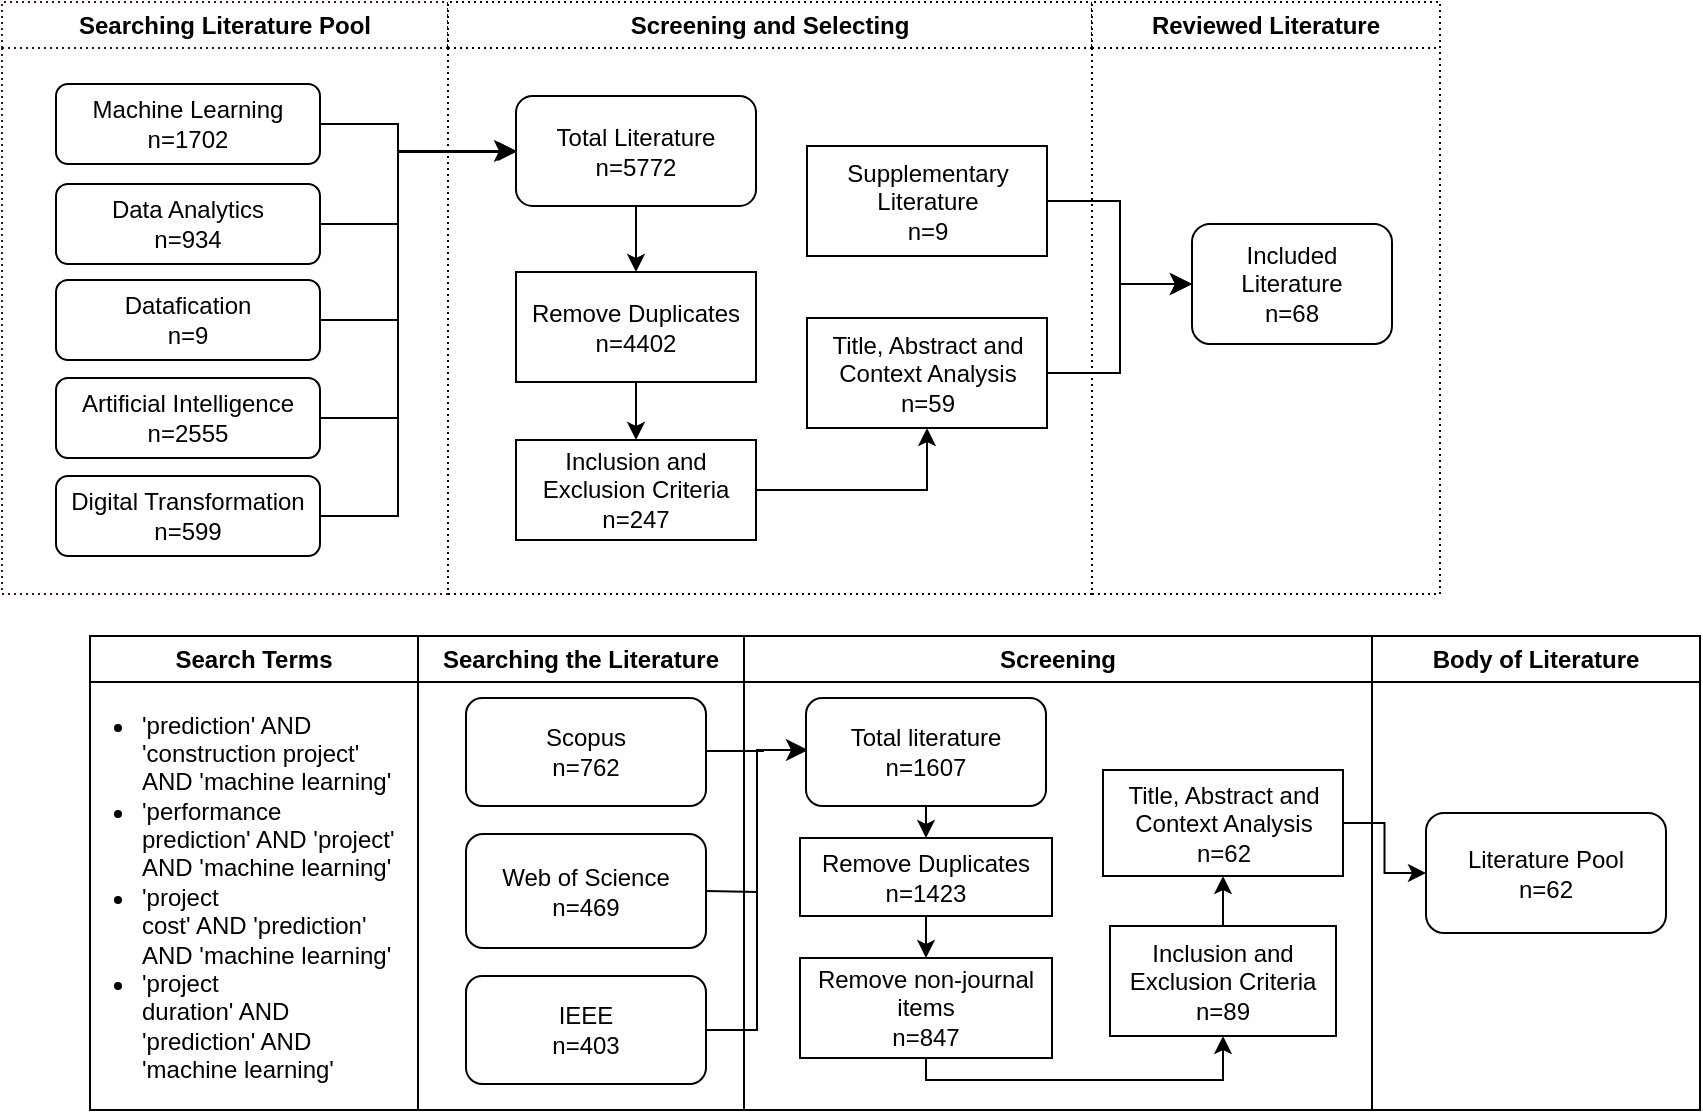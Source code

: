 <mxfile version="22.1.16" type="github" pages="2">
  <diagram name="Page-1" id="Y3MSRMU1QuGR4138dJbL">
    <mxGraphModel dx="796" dy="627" grid="0" gridSize="10" guides="1" tooltips="1" connect="1" arrows="1" fold="1" page="1" pageScale="1" pageWidth="827" pageHeight="1169" math="0" shadow="0">
      <root>
        <mxCell id="0" />
        <mxCell id="1" parent="0" />
        <mxCell id="XcS65sXRcS4xSGwp1r07-15" value="Search Terms" style="swimlane;whiteSpace=wrap;html=1;" parent="1" vertex="1">
          <mxGeometry x="72" y="488" width="164" height="237" as="geometry" />
        </mxCell>
        <mxCell id="XcS65sXRcS4xSGwp1r07-34" value="&lt;ul&gt;&lt;li&gt;&#39;prediction&#39; AND &#39;construction project&#39; AND &#39;machine learning&#39;&lt;br&gt;&lt;/li&gt;&lt;li&gt;&#39;performance&lt;br&gt;prediction&#39; AND &#39;project&#39; AND &#39;machine learning&#39;&lt;br&gt;&lt;/li&gt;&lt;li&gt;&#39;project&lt;br/&gt;cost&#39; AND &#39;prediction&#39; AND &#39;machine learning&#39;&lt;br&gt;&lt;/li&gt;&lt;li&gt;&#39;project&lt;br/&gt;duration&#39; AND &#39;prediction&#39; AND &#39;machine learning&#39;&lt;br&gt;&lt;/li&gt;&lt;/ul&gt;" style="text;strokeColor=none;fillColor=none;html=1;whiteSpace=wrap;verticalAlign=middle;overflow=hidden;" parent="XcS65sXRcS4xSGwp1r07-15" vertex="1">
          <mxGeometry x="-16" y="23" width="172" height="204" as="geometry" />
        </mxCell>
        <mxCell id="XcS65sXRcS4xSGwp1r07-16" value="Searching the Literature" style="swimlane;whiteSpace=wrap;html=1;startSize=23;" parent="1" vertex="1">
          <mxGeometry x="236" y="488" width="163" height="237" as="geometry" />
        </mxCell>
        <mxCell id="XcS65sXRcS4xSGwp1r07-21" value="IEEE&lt;br&gt;n=403" style="rounded=1;whiteSpace=wrap;html=1;" parent="XcS65sXRcS4xSGwp1r07-16" vertex="1">
          <mxGeometry x="24" y="170" width="120" height="54" as="geometry" />
        </mxCell>
        <mxCell id="XcS65sXRcS4xSGwp1r07-22" value="Web of Science&lt;br&gt;n=469" style="rounded=1;whiteSpace=wrap;html=1;" parent="XcS65sXRcS4xSGwp1r07-16" vertex="1">
          <mxGeometry x="24" y="99" width="120" height="57" as="geometry" />
        </mxCell>
        <mxCell id="XcS65sXRcS4xSGwp1r07-23" value="Scopus&lt;br&gt;n=762" style="rounded=1;whiteSpace=wrap;html=1;" parent="XcS65sXRcS4xSGwp1r07-16" vertex="1">
          <mxGeometry x="24" y="31" width="120" height="54" as="geometry" />
        </mxCell>
        <mxCell id="XcS65sXRcS4xSGwp1r07-35" value="" style="edgeStyle=elbowEdgeStyle;elbow=horizontal;endArrow=classic;html=1;curved=0;rounded=0;endSize=8;startSize=8;exitX=1;exitY=0.5;exitDx=0;exitDy=0;" parent="XcS65sXRcS4xSGwp1r07-16" source="XcS65sXRcS4xSGwp1r07-21" edge="1">
          <mxGeometry width="50" height="50" relative="1" as="geometry">
            <mxPoint x="148" y="203" as="sourcePoint" />
            <mxPoint x="195" y="57" as="targetPoint" />
            <Array as="points" />
          </mxGeometry>
        </mxCell>
        <mxCell id="XcS65sXRcS4xSGwp1r07-40" value="" style="endArrow=none;html=1;rounded=0;exitX=1;exitY=0.5;exitDx=0;exitDy=0;" parent="XcS65sXRcS4xSGwp1r07-16" edge="1">
          <mxGeometry width="50" height="50" relative="1" as="geometry">
            <mxPoint x="144" y="57.5" as="sourcePoint" />
            <mxPoint x="173" y="57.5" as="targetPoint" />
            <Array as="points" />
          </mxGeometry>
        </mxCell>
        <mxCell id="XcS65sXRcS4xSGwp1r07-20" value="Screening" style="swimlane;whiteSpace=wrap;html=1;" parent="1" vertex="1">
          <mxGeometry x="399" y="488" width="314" height="237" as="geometry" />
        </mxCell>
        <mxCell id="XcS65sXRcS4xSGwp1r07-38" value="" style="endArrow=none;html=1;rounded=0;exitX=1;exitY=0.5;exitDx=0;exitDy=0;" parent="XcS65sXRcS4xSGwp1r07-20" source="XcS65sXRcS4xSGwp1r07-22" edge="1">
          <mxGeometry width="50" height="50" relative="1" as="geometry">
            <mxPoint x="-19" y="135" as="sourcePoint" />
            <mxPoint x="7" y="128" as="targetPoint" />
            <Array as="points" />
          </mxGeometry>
        </mxCell>
        <mxCell id="XcS65sXRcS4xSGwp1r07-27" value="Total literature&lt;br&gt;n=1607" style="rounded=1;whiteSpace=wrap;html=1;" parent="XcS65sXRcS4xSGwp1r07-20" vertex="1">
          <mxGeometry x="31" y="31" width="120" height="54" as="geometry" />
        </mxCell>
        <mxCell id="XcS65sXRcS4xSGwp1r07-48" value="" style="edgeStyle=orthogonalEdgeStyle;rounded=0;orthogonalLoop=1;jettySize=auto;html=1;" parent="XcS65sXRcS4xSGwp1r07-20" source="XcS65sXRcS4xSGwp1r07-41" target="XcS65sXRcS4xSGwp1r07-43" edge="1">
          <mxGeometry relative="1" as="geometry" />
        </mxCell>
        <mxCell id="XcS65sXRcS4xSGwp1r07-41" value="Remove Duplicates&lt;br&gt;n=1423" style="rounded=0;whiteSpace=wrap;html=1;" parent="XcS65sXRcS4xSGwp1r07-20" vertex="1">
          <mxGeometry x="28" y="101" width="126" height="39" as="geometry" />
        </mxCell>
        <mxCell id="XcS65sXRcS4xSGwp1r07-42" value="" style="endArrow=classic;html=1;rounded=0;exitX=0.5;exitY=1;exitDx=0;exitDy=0;entryX=0.5;entryY=0;entryDx=0;entryDy=0;" parent="XcS65sXRcS4xSGwp1r07-20" source="XcS65sXRcS4xSGwp1r07-27" target="XcS65sXRcS4xSGwp1r07-41" edge="1">
          <mxGeometry width="50" height="50" relative="1" as="geometry">
            <mxPoint x="-38" y="280" as="sourcePoint" />
            <mxPoint x="12" y="230" as="targetPoint" />
          </mxGeometry>
        </mxCell>
        <mxCell id="XcS65sXRcS4xSGwp1r07-55" style="edgeStyle=orthogonalEdgeStyle;rounded=0;orthogonalLoop=1;jettySize=auto;html=1;entryX=0.5;entryY=1;entryDx=0;entryDy=0;" parent="XcS65sXRcS4xSGwp1r07-20" source="XcS65sXRcS4xSGwp1r07-43" target="XcS65sXRcS4xSGwp1r07-45" edge="1">
          <mxGeometry relative="1" as="geometry">
            <mxPoint x="113" y="229" as="targetPoint" />
            <Array as="points">
              <mxPoint x="91" y="222" />
              <mxPoint x="240" y="222" />
            </Array>
          </mxGeometry>
        </mxCell>
        <mxCell id="XcS65sXRcS4xSGwp1r07-43" value="Remove non-journal items&lt;br&gt;n=847" style="rounded=0;whiteSpace=wrap;html=1;" parent="XcS65sXRcS4xSGwp1r07-20" vertex="1">
          <mxGeometry x="28" y="161" width="126" height="50" as="geometry" />
        </mxCell>
        <mxCell id="XcS65sXRcS4xSGwp1r07-57" value="" style="edgeStyle=orthogonalEdgeStyle;rounded=0;orthogonalLoop=1;jettySize=auto;html=1;" parent="XcS65sXRcS4xSGwp1r07-20" source="XcS65sXRcS4xSGwp1r07-45" target="XcS65sXRcS4xSGwp1r07-56" edge="1">
          <mxGeometry relative="1" as="geometry" />
        </mxCell>
        <mxCell id="XcS65sXRcS4xSGwp1r07-45" value="Inclusion and Exclusion Criteria&lt;br&gt;n=89" style="rounded=0;whiteSpace=wrap;html=1;" parent="XcS65sXRcS4xSGwp1r07-20" vertex="1">
          <mxGeometry x="183" y="145" width="113" height="55" as="geometry" />
        </mxCell>
        <mxCell id="XcS65sXRcS4xSGwp1r07-56" value="Title, Abstract and Context Analysis&lt;br&gt;n=62" style="whiteSpace=wrap;html=1;rounded=0;" parent="XcS65sXRcS4xSGwp1r07-20" vertex="1">
          <mxGeometry x="179.5" y="67" width="120" height="53" as="geometry" />
        </mxCell>
        <mxCell id="XcS65sXRcS4xSGwp1r07-24" value="Body of Literature" style="swimlane;whiteSpace=wrap;html=1;" parent="1" vertex="1">
          <mxGeometry x="713" y="488" width="164" height="237" as="geometry" />
        </mxCell>
        <mxCell id="XcS65sXRcS4xSGwp1r07-58" value="Literature Pool&lt;br&gt;n=62" style="rounded=1;whiteSpace=wrap;html=1;" parent="XcS65sXRcS4xSGwp1r07-24" vertex="1">
          <mxGeometry x="27" y="88.5" width="120" height="60" as="geometry" />
        </mxCell>
        <mxCell id="XcS65sXRcS4xSGwp1r07-59" value="" style="edgeStyle=orthogonalEdgeStyle;rounded=0;orthogonalLoop=1;jettySize=auto;html=1;" parent="1" source="XcS65sXRcS4xSGwp1r07-56" target="XcS65sXRcS4xSGwp1r07-58" edge="1">
          <mxGeometry relative="1" as="geometry" />
        </mxCell>
        <mxCell id="hQWmsBoflfajF91AkxQe-1" value="Searching Literature Pool" style="swimlane;whiteSpace=wrap;html=1;startSize=23;strokeColor=#371515;dashed=1;dashPattern=1 2;" parent="1" vertex="1">
          <mxGeometry x="28" y="171" width="223" height="296" as="geometry">
            <mxRectangle x="28" y="183" width="181" height="26" as="alternateBounds" />
          </mxGeometry>
        </mxCell>
        <mxCell id="hQWmsBoflfajF91AkxQe-2" value="Artificial Intelligence&lt;br&gt;n=2555" style="rounded=1;whiteSpace=wrap;html=1;" parent="hQWmsBoflfajF91AkxQe-1" vertex="1">
          <mxGeometry x="27" y="188" width="132" height="40" as="geometry" />
        </mxCell>
        <mxCell id="hQWmsBoflfajF91AkxQe-3" value="Datafication&lt;br&gt;n=9" style="rounded=1;whiteSpace=wrap;html=1;" parent="hQWmsBoflfajF91AkxQe-1" vertex="1">
          <mxGeometry x="27" y="139" width="132" height="40" as="geometry" />
        </mxCell>
        <mxCell id="hQWmsBoflfajF91AkxQe-4" value="Machine Learning&lt;br&gt;n=1702" style="rounded=1;whiteSpace=wrap;html=1;" parent="hQWmsBoflfajF91AkxQe-1" vertex="1">
          <mxGeometry x="27" y="41" width="132" height="40" as="geometry" />
        </mxCell>
        <mxCell id="hQWmsBoflfajF91AkxQe-21" value="Data Analytics&lt;br&gt;n=934" style="rounded=1;whiteSpace=wrap;html=1;" parent="hQWmsBoflfajF91AkxQe-1" vertex="1">
          <mxGeometry x="27" y="91" width="132" height="40" as="geometry" />
        </mxCell>
        <mxCell id="hQWmsBoflfajF91AkxQe-23" value="Digital Transformation&lt;br&gt;n=599" style="rounded=1;whiteSpace=wrap;html=1;" parent="hQWmsBoflfajF91AkxQe-1" vertex="1">
          <mxGeometry x="27" y="237" width="132" height="40" as="geometry" />
        </mxCell>
        <mxCell id="hQWmsBoflfajF91AkxQe-7" value="Screening and Selecting" style="swimlane;whiteSpace=wrap;html=1;dashed=1;dashPattern=1 2;" parent="1" vertex="1">
          <mxGeometry x="251" y="171" width="322" height="296" as="geometry" />
        </mxCell>
        <mxCell id="hQWmsBoflfajF91AkxQe-9" value="Total Literature&lt;br&gt;n=5772" style="rounded=1;whiteSpace=wrap;html=1;" parent="hQWmsBoflfajF91AkxQe-7" vertex="1">
          <mxGeometry x="34" y="47" width="120" height="55" as="geometry" />
        </mxCell>
        <mxCell id="hQWmsBoflfajF91AkxQe-10" value="" style="edgeStyle=orthogonalEdgeStyle;rounded=0;orthogonalLoop=1;jettySize=auto;html=1;" parent="hQWmsBoflfajF91AkxQe-7" source="hQWmsBoflfajF91AkxQe-11" target="hQWmsBoflfajF91AkxQe-14" edge="1">
          <mxGeometry relative="1" as="geometry" />
        </mxCell>
        <mxCell id="hQWmsBoflfajF91AkxQe-11" value="Remove Duplicates&lt;br&gt;n=4402" style="rounded=0;whiteSpace=wrap;html=1;" parent="hQWmsBoflfajF91AkxQe-7" vertex="1">
          <mxGeometry x="34" y="135" width="120" height="55" as="geometry" />
        </mxCell>
        <mxCell id="hQWmsBoflfajF91AkxQe-12" value="" style="endArrow=classic;html=1;rounded=0;exitX=0.5;exitY=1;exitDx=0;exitDy=0;entryX=0.5;entryY=0;entryDx=0;entryDy=0;" parent="hQWmsBoflfajF91AkxQe-7" source="hQWmsBoflfajF91AkxQe-9" target="hQWmsBoflfajF91AkxQe-11" edge="1">
          <mxGeometry width="50" height="50" relative="1" as="geometry">
            <mxPoint x="-38" y="280" as="sourcePoint" />
            <mxPoint x="12" y="230" as="targetPoint" />
          </mxGeometry>
        </mxCell>
        <mxCell id="hQWmsBoflfajF91AkxQe-14" value="Inclusion and Exclusion Criteria&lt;br&gt;n=247" style="rounded=0;whiteSpace=wrap;html=1;" parent="hQWmsBoflfajF91AkxQe-7" vertex="1">
          <mxGeometry x="34" y="219" width="120" height="50" as="geometry" />
        </mxCell>
        <mxCell id="hQWmsBoflfajF91AkxQe-16" value="Title, Abstract and Context Analysis&lt;br&gt;n=59" style="rounded=0;whiteSpace=wrap;html=1;" parent="hQWmsBoflfajF91AkxQe-7" vertex="1">
          <mxGeometry x="179.5" y="158" width="120" height="55" as="geometry" />
        </mxCell>
        <mxCell id="hQWmsBoflfajF91AkxQe-17" value="Supplementary Literature&lt;br&gt;n=9" style="whiteSpace=wrap;html=1;rounded=0;" parent="hQWmsBoflfajF91AkxQe-7" vertex="1">
          <mxGeometry x="179.5" y="72" width="120" height="55" as="geometry" />
        </mxCell>
        <mxCell id="hQWmsBoflfajF91AkxQe-29" value="" style="edgeStyle=orthogonalEdgeStyle;rounded=0;orthogonalLoop=1;jettySize=auto;html=1;entryX=0.5;entryY=1;entryDx=0;entryDy=0;" parent="hQWmsBoflfajF91AkxQe-7" source="hQWmsBoflfajF91AkxQe-14" target="hQWmsBoflfajF91AkxQe-16" edge="1">
          <mxGeometry relative="1" as="geometry" />
        </mxCell>
        <mxCell id="hQWmsBoflfajF91AkxQe-18" value="Reviewed Literature" style="swimlane;whiteSpace=wrap;html=1;dashed=1;dashPattern=1 2;" parent="1" vertex="1">
          <mxGeometry x="573" y="171" width="174" height="296" as="geometry">
            <mxRectangle x="565" y="183" width="174" height="26" as="alternateBounds" />
          </mxGeometry>
        </mxCell>
        <mxCell id="hQWmsBoflfajF91AkxQe-19" value="Included &lt;br&gt;Literature&lt;br&gt;n=68" style="rounded=1;whiteSpace=wrap;html=1;" parent="hQWmsBoflfajF91AkxQe-18" vertex="1">
          <mxGeometry x="50" y="111" width="100" height="60" as="geometry" />
        </mxCell>
        <mxCell id="hQWmsBoflfajF91AkxQe-24" style="edgeStyle=orthogonalEdgeStyle;rounded=0;orthogonalLoop=1;jettySize=auto;html=1;exitX=1;exitY=0.5;exitDx=0;exitDy=0;entryX=0;entryY=0.5;entryDx=0;entryDy=0;" parent="1" source="hQWmsBoflfajF91AkxQe-23" target="hQWmsBoflfajF91AkxQe-9" edge="1">
          <mxGeometry relative="1" as="geometry">
            <Array as="points">
              <mxPoint x="226" y="428" />
              <mxPoint x="226" y="246" />
            </Array>
          </mxGeometry>
        </mxCell>
        <mxCell id="hQWmsBoflfajF91AkxQe-25" value="" style="edgeStyle=orthogonalEdgeStyle;rounded=0;orthogonalLoop=1;jettySize=auto;html=1;entryX=0;entryY=0.5;entryDx=0;entryDy=0;" parent="1" source="hQWmsBoflfajF91AkxQe-3" target="hQWmsBoflfajF91AkxQe-9" edge="1">
          <mxGeometry relative="1" as="geometry">
            <Array as="points">
              <mxPoint x="226" y="330" />
              <mxPoint x="226" y="246" />
            </Array>
          </mxGeometry>
        </mxCell>
        <mxCell id="hQWmsBoflfajF91AkxQe-26" value="" style="edgeStyle=orthogonalEdgeStyle;rounded=0;orthogonalLoop=1;jettySize=auto;html=1;entryX=0;entryY=0.5;entryDx=0;entryDy=0;" parent="1" source="hQWmsBoflfajF91AkxQe-21" target="hQWmsBoflfajF91AkxQe-9" edge="1">
          <mxGeometry relative="1" as="geometry">
            <Array as="points">
              <mxPoint x="226" y="282" />
              <mxPoint x="226" y="246" />
            </Array>
          </mxGeometry>
        </mxCell>
        <mxCell id="hQWmsBoflfajF91AkxQe-27" value="" style="edgeStyle=orthogonalEdgeStyle;rounded=0;orthogonalLoop=1;jettySize=auto;html=1;" parent="1" source="hQWmsBoflfajF91AkxQe-4" target="hQWmsBoflfajF91AkxQe-9" edge="1">
          <mxGeometry relative="1" as="geometry">
            <Array as="points">
              <mxPoint x="226" y="232" />
              <mxPoint x="226" y="246" />
            </Array>
          </mxGeometry>
        </mxCell>
        <mxCell id="hQWmsBoflfajF91AkxQe-5" value="" style="edgeStyle=elbowEdgeStyle;elbow=horizontal;endArrow=classic;html=1;curved=0;rounded=0;endSize=8;startSize=8;exitX=1;exitY=0.5;exitDx=0;exitDy=0;entryX=0;entryY=0.5;entryDx=0;entryDy=0;" parent="1" source="hQWmsBoflfajF91AkxQe-2" target="hQWmsBoflfajF91AkxQe-9" edge="1">
          <mxGeometry width="50" height="50" relative="1" as="geometry">
            <mxPoint x="176" y="386" as="sourcePoint" />
            <mxPoint x="281" y="242" as="targetPoint" />
            <Array as="points">
              <mxPoint x="226" y="312" />
            </Array>
          </mxGeometry>
        </mxCell>
        <mxCell id="VTWFtEZp2pz49vTFSIZZ-14" value="" style="edgeStyle=elbowEdgeStyle;rounded=0;orthogonalLoop=1;jettySize=auto;html=1;fontSize=12;startSize=8;endSize=8;" edge="1" parent="1" source="hQWmsBoflfajF91AkxQe-17" target="hQWmsBoflfajF91AkxQe-19">
          <mxGeometry relative="1" as="geometry" />
        </mxCell>
        <mxCell id="VTWFtEZp2pz49vTFSIZZ-15" value="" style="edgeStyle=elbowEdgeStyle;rounded=0;orthogonalLoop=1;jettySize=auto;html=1;fontSize=12;startSize=8;endSize=8;" edge="1" parent="1" source="hQWmsBoflfajF91AkxQe-16" target="hQWmsBoflfajF91AkxQe-19">
          <mxGeometry relative="1" as="geometry" />
        </mxCell>
      </root>
    </mxGraphModel>
  </diagram>
  <diagram id="vEAAp5H_wWVbeyviqGUY" name="Page-2">
    <mxGraphModel dx="680" dy="783" grid="1" gridSize="10" guides="1" tooltips="1" connect="1" arrows="1" fold="1" page="1" pageScale="1" pageWidth="827" pageHeight="1169" math="0" shadow="0">
      <root>
        <mxCell id="0" />
        <mxCell id="1" parent="0" />
      </root>
    </mxGraphModel>
  </diagram>
</mxfile>
